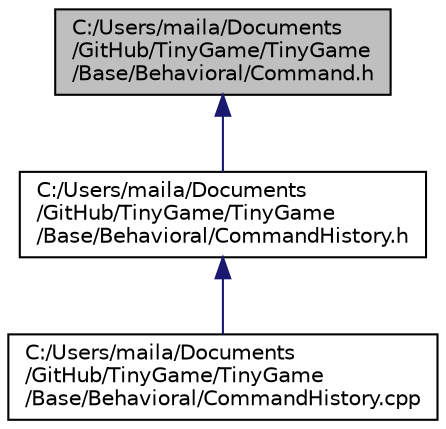 digraph "C:/Users/maila/Documents/GitHub/TinyGame/TinyGame/Base/Behavioral/Command.h"
{
 // LATEX_PDF_SIZE
  edge [fontname="Helvetica",fontsize="10",labelfontname="Helvetica",labelfontsize="10"];
  node [fontname="Helvetica",fontsize="10",shape=record];
  Node1 [label="C:/Users/maila/Documents\l/GitHub/TinyGame/TinyGame\l/Base/Behavioral/Command.h",height=0.2,width=0.4,color="black", fillcolor="grey75", style="filled", fontcolor="black",tooltip=" "];
  Node1 -> Node2 [dir="back",color="midnightblue",fontsize="10",style="solid"];
  Node2 [label="C:/Users/maila/Documents\l/GitHub/TinyGame/TinyGame\l/Base/Behavioral/CommandHistory.h",height=0.2,width=0.4,color="black", fillcolor="white", style="filled",URL="$_command_history_8h.html",tooltip=" "];
  Node2 -> Node3 [dir="back",color="midnightblue",fontsize="10",style="solid"];
  Node3 [label="C:/Users/maila/Documents\l/GitHub/TinyGame/TinyGame\l/Base/Behavioral/CommandHistory.cpp",height=0.2,width=0.4,color="black", fillcolor="white", style="filled",URL="$_command_history_8cpp.html",tooltip=" "];
}

